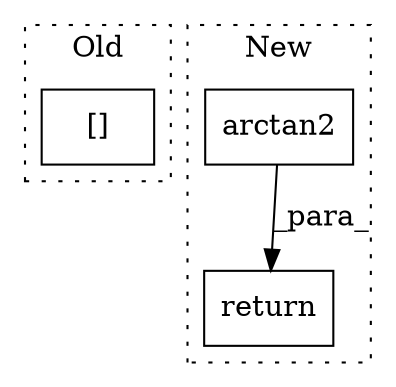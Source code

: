 digraph G {
subgraph cluster0 {
1 [label="[]" a="2" s="3021,3042" l="6,1" shape="box"];
label = "Old";
style="dotted";
}
subgraph cluster1 {
2 [label="arctan2" a="32" s="2535,2550" l="8,1" shape="box"];
3 [label="return" a="41" s="2618" l="12" shape="box"];
label = "New";
style="dotted";
}
2 -> 3 [label="_para_"];
}